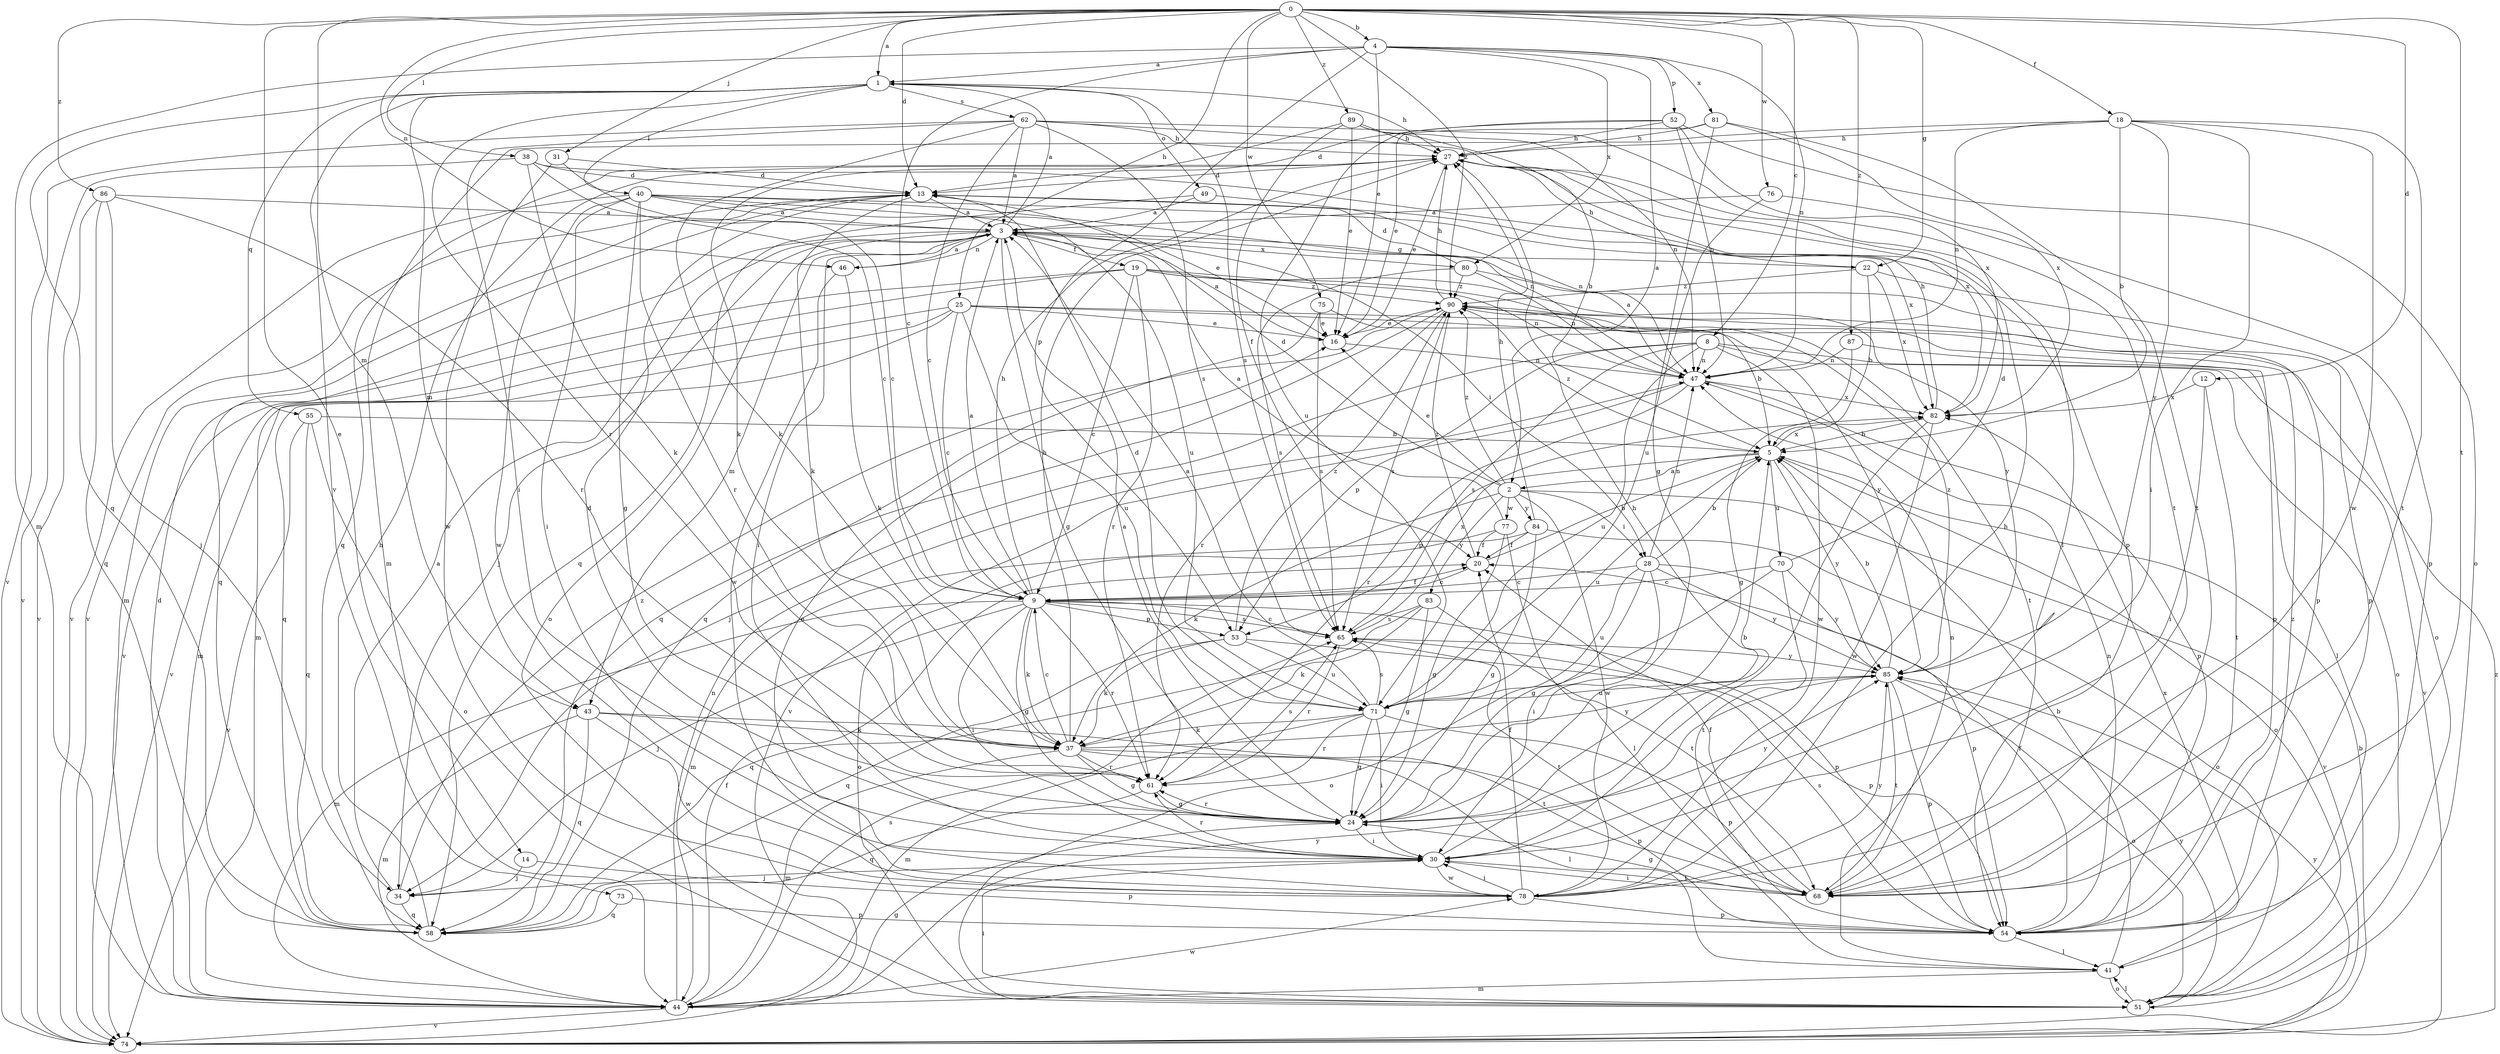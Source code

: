 strict digraph  {
0;
1;
2;
3;
4;
5;
8;
9;
12;
13;
14;
16;
18;
19;
20;
22;
24;
25;
27;
28;
30;
31;
34;
37;
38;
40;
41;
43;
44;
46;
47;
49;
51;
52;
53;
54;
55;
58;
61;
62;
65;
68;
70;
71;
73;
74;
75;
76;
77;
78;
80;
81;
82;
83;
84;
85;
86;
87;
89;
90;
0 -> 1  [label=a];
0 -> 4  [label=b];
0 -> 8  [label=c];
0 -> 12  [label=d];
0 -> 13  [label=d];
0 -> 14  [label=e];
0 -> 18  [label=f];
0 -> 22  [label=g];
0 -> 25  [label=h];
0 -> 31  [label=j];
0 -> 38  [label=l];
0 -> 43  [label=m];
0 -> 46  [label=n];
0 -> 68  [label=t];
0 -> 75  [label=w];
0 -> 76  [label=w];
0 -> 86  [label=z];
0 -> 87  [label=z];
0 -> 89  [label=z];
0 -> 90  [label=z];
1 -> 27  [label=h];
1 -> 40  [label=l];
1 -> 43  [label=m];
1 -> 49  [label=o];
1 -> 55  [label=q];
1 -> 58  [label=q];
1 -> 61  [label=r];
1 -> 62  [label=s];
1 -> 65  [label=s];
1 -> 73  [label=v];
2 -> 13  [label=d];
2 -> 16  [label=e];
2 -> 28  [label=i];
2 -> 37  [label=k];
2 -> 74  [label=v];
2 -> 77  [label=w];
2 -> 78  [label=w];
2 -> 83  [label=y];
2 -> 84  [label=y];
2 -> 90  [label=z];
3 -> 1  [label=a];
3 -> 19  [label=f];
3 -> 22  [label=g];
3 -> 24  [label=g];
3 -> 28  [label=i];
3 -> 30  [label=i];
3 -> 34  [label=j];
3 -> 43  [label=m];
3 -> 46  [label=n];
3 -> 51  [label=o];
3 -> 58  [label=q];
3 -> 80  [label=x];
4 -> 1  [label=a];
4 -> 2  [label=a];
4 -> 9  [label=c];
4 -> 16  [label=e];
4 -> 44  [label=m];
4 -> 47  [label=n];
4 -> 52  [label=p];
4 -> 53  [label=p];
4 -> 80  [label=x];
4 -> 81  [label=x];
5 -> 2  [label=a];
5 -> 51  [label=o];
5 -> 53  [label=p];
5 -> 70  [label=u];
5 -> 71  [label=u];
5 -> 82  [label=x];
5 -> 85  [label=y];
5 -> 90  [label=z];
8 -> 34  [label=j];
8 -> 47  [label=n];
8 -> 51  [label=o];
8 -> 53  [label=p];
8 -> 65  [label=s];
8 -> 71  [label=u];
8 -> 74  [label=v];
8 -> 78  [label=w];
9 -> 3  [label=a];
9 -> 20  [label=f];
9 -> 24  [label=g];
9 -> 27  [label=h];
9 -> 30  [label=i];
9 -> 34  [label=j];
9 -> 37  [label=k];
9 -> 44  [label=m];
9 -> 53  [label=p];
9 -> 54  [label=p];
9 -> 61  [label=r];
9 -> 65  [label=s];
12 -> 30  [label=i];
12 -> 68  [label=t];
12 -> 82  [label=x];
13 -> 3  [label=a];
13 -> 37  [label=k];
13 -> 44  [label=m];
13 -> 74  [label=v];
14 -> 34  [label=j];
14 -> 54  [label=p];
16 -> 3  [label=a];
16 -> 47  [label=n];
18 -> 5  [label=b];
18 -> 27  [label=h];
18 -> 30  [label=i];
18 -> 44  [label=m];
18 -> 47  [label=n];
18 -> 68  [label=t];
18 -> 78  [label=w];
18 -> 85  [label=y];
19 -> 9  [label=c];
19 -> 44  [label=m];
19 -> 47  [label=n];
19 -> 54  [label=p];
19 -> 61  [label=r];
19 -> 74  [label=v];
19 -> 85  [label=y];
19 -> 90  [label=z];
20 -> 5  [label=b];
20 -> 9  [label=c];
20 -> 90  [label=z];
22 -> 5  [label=b];
22 -> 27  [label=h];
22 -> 51  [label=o];
22 -> 82  [label=x];
22 -> 90  [label=z];
24 -> 3  [label=a];
24 -> 5  [label=b];
24 -> 13  [label=d];
24 -> 30  [label=i];
24 -> 61  [label=r];
24 -> 85  [label=y];
25 -> 9  [label=c];
25 -> 16  [label=e];
25 -> 44  [label=m];
25 -> 54  [label=p];
25 -> 58  [label=q];
25 -> 71  [label=u];
25 -> 74  [label=v];
25 -> 85  [label=y];
27 -> 13  [label=d];
27 -> 16  [label=e];
27 -> 58  [label=q];
27 -> 82  [label=x];
28 -> 5  [label=b];
28 -> 9  [label=c];
28 -> 24  [label=g];
28 -> 30  [label=i];
28 -> 47  [label=n];
28 -> 54  [label=p];
28 -> 71  [label=u];
28 -> 85  [label=y];
30 -> 27  [label=h];
30 -> 34  [label=j];
30 -> 61  [label=r];
30 -> 68  [label=t];
30 -> 78  [label=w];
31 -> 9  [label=c];
31 -> 13  [label=d];
31 -> 78  [label=w];
34 -> 3  [label=a];
34 -> 58  [label=q];
34 -> 90  [label=z];
37 -> 9  [label=c];
37 -> 24  [label=g];
37 -> 27  [label=h];
37 -> 41  [label=l];
37 -> 44  [label=m];
37 -> 54  [label=p];
37 -> 61  [label=r];
37 -> 85  [label=y];
38 -> 9  [label=c];
38 -> 13  [label=d];
38 -> 37  [label=k];
38 -> 54  [label=p];
38 -> 74  [label=v];
40 -> 3  [label=a];
40 -> 16  [label=e];
40 -> 24  [label=g];
40 -> 30  [label=i];
40 -> 47  [label=n];
40 -> 61  [label=r];
40 -> 71  [label=u];
40 -> 74  [label=v];
40 -> 78  [label=w];
40 -> 82  [label=x];
41 -> 5  [label=b];
41 -> 44  [label=m];
41 -> 51  [label=o];
41 -> 82  [label=x];
43 -> 37  [label=k];
43 -> 44  [label=m];
43 -> 58  [label=q];
43 -> 68  [label=t];
43 -> 78  [label=w];
44 -> 13  [label=d];
44 -> 20  [label=f];
44 -> 24  [label=g];
44 -> 47  [label=n];
44 -> 65  [label=s];
44 -> 74  [label=v];
44 -> 78  [label=w];
44 -> 85  [label=y];
46 -> 3  [label=a];
46 -> 37  [label=k];
46 -> 78  [label=w];
47 -> 3  [label=a];
47 -> 54  [label=p];
47 -> 61  [label=r];
47 -> 74  [label=v];
47 -> 82  [label=x];
49 -> 3  [label=a];
49 -> 47  [label=n];
49 -> 58  [label=q];
51 -> 30  [label=i];
51 -> 41  [label=l];
51 -> 85  [label=y];
52 -> 13  [label=d];
52 -> 27  [label=h];
52 -> 47  [label=n];
52 -> 51  [label=o];
52 -> 71  [label=u];
52 -> 82  [label=x];
53 -> 37  [label=k];
53 -> 54  [label=p];
53 -> 58  [label=q];
53 -> 71  [label=u];
53 -> 90  [label=z];
54 -> 20  [label=f];
54 -> 41  [label=l];
54 -> 47  [label=n];
54 -> 65  [label=s];
54 -> 90  [label=z];
55 -> 5  [label=b];
55 -> 51  [label=o];
55 -> 58  [label=q];
55 -> 74  [label=v];
58 -> 27  [label=h];
61 -> 24  [label=g];
61 -> 58  [label=q];
61 -> 65  [label=s];
62 -> 3  [label=a];
62 -> 9  [label=c];
62 -> 27  [label=h];
62 -> 30  [label=i];
62 -> 37  [label=k];
62 -> 41  [label=l];
62 -> 65  [label=s];
62 -> 68  [label=t];
62 -> 74  [label=v];
65 -> 9  [label=c];
65 -> 61  [label=r];
65 -> 68  [label=t];
65 -> 82  [label=x];
65 -> 85  [label=y];
68 -> 20  [label=f];
68 -> 24  [label=g];
68 -> 30  [label=i];
68 -> 47  [label=n];
70 -> 9  [label=c];
70 -> 13  [label=d];
70 -> 51  [label=o];
70 -> 68  [label=t];
70 -> 85  [label=y];
71 -> 3  [label=a];
71 -> 13  [label=d];
71 -> 24  [label=g];
71 -> 30  [label=i];
71 -> 37  [label=k];
71 -> 44  [label=m];
71 -> 54  [label=p];
71 -> 61  [label=r];
71 -> 65  [label=s];
73 -> 54  [label=p];
73 -> 58  [label=q];
74 -> 5  [label=b];
74 -> 85  [label=y];
74 -> 90  [label=z];
75 -> 5  [label=b];
75 -> 16  [label=e];
75 -> 58  [label=q];
75 -> 65  [label=s];
76 -> 3  [label=a];
76 -> 54  [label=p];
76 -> 71  [label=u];
77 -> 3  [label=a];
77 -> 20  [label=f];
77 -> 24  [label=g];
77 -> 41  [label=l];
77 -> 51  [label=o];
78 -> 16  [label=e];
78 -> 20  [label=f];
78 -> 27  [label=h];
78 -> 30  [label=i];
78 -> 54  [label=p];
78 -> 85  [label=y];
80 -> 13  [label=d];
80 -> 47  [label=n];
80 -> 54  [label=p];
80 -> 65  [label=s];
80 -> 90  [label=z];
81 -> 16  [label=e];
81 -> 24  [label=g];
81 -> 27  [label=h];
81 -> 68  [label=t];
81 -> 82  [label=x];
82 -> 5  [label=b];
82 -> 27  [label=h];
82 -> 30  [label=i];
82 -> 78  [label=w];
83 -> 24  [label=g];
83 -> 37  [label=k];
83 -> 58  [label=q];
83 -> 65  [label=s];
83 -> 68  [label=t];
84 -> 20  [label=f];
84 -> 24  [label=g];
84 -> 27  [label=h];
84 -> 44  [label=m];
84 -> 51  [label=o];
85 -> 5  [label=b];
85 -> 51  [label=o];
85 -> 54  [label=p];
85 -> 68  [label=t];
85 -> 71  [label=u];
85 -> 90  [label=z];
86 -> 3  [label=a];
86 -> 34  [label=j];
86 -> 58  [label=q];
86 -> 61  [label=r];
86 -> 74  [label=v];
87 -> 24  [label=g];
87 -> 41  [label=l];
87 -> 47  [label=n];
89 -> 5  [label=b];
89 -> 16  [label=e];
89 -> 20  [label=f];
89 -> 27  [label=h];
89 -> 37  [label=k];
89 -> 47  [label=n];
90 -> 16  [label=e];
90 -> 27  [label=h];
90 -> 58  [label=q];
90 -> 61  [label=r];
90 -> 65  [label=s];
90 -> 68  [label=t];
}
